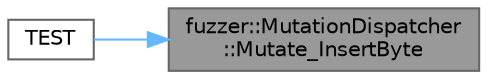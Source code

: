 digraph "fuzzer::MutationDispatcher::Mutate_InsertByte"
{
 // LATEX_PDF_SIZE
  bgcolor="transparent";
  edge [fontname=Helvetica,fontsize=10,labelfontname=Helvetica,labelfontsize=10];
  node [fontname=Helvetica,fontsize=10,shape=box,height=0.2,width=0.4];
  rankdir="RL";
  Node1 [id="Node000001",label="fuzzer::MutationDispatcher\l::Mutate_InsertByte",height=0.2,width=0.4,color="gray40", fillcolor="grey60", style="filled", fontcolor="black",tooltip="Mutates data by inserting a byte."];
  Node1 -> Node2 [id="edge1_Node000001_Node000002",dir="back",color="steelblue1",style="solid",tooltip=" "];
  Node2 [id="Node000002",label="TEST",height=0.2,width=0.4,color="grey40", fillcolor="white", style="filled",URL="$_fuzzer_unittest_8cpp.html#a156e979cefb0dda232dd8c36ef52647b",tooltip=" "];
}
